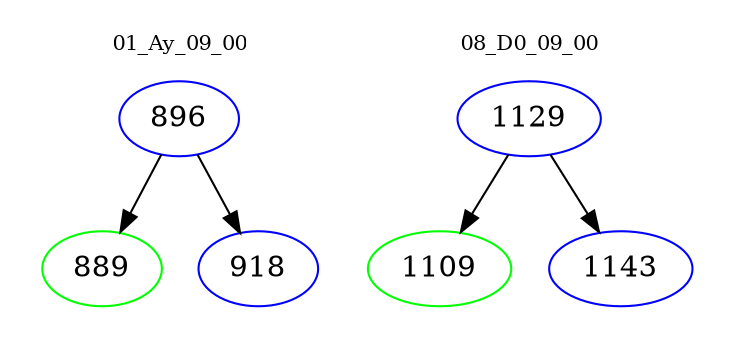 digraph{
subgraph cluster_0 {
color = white
label = "01_Ay_09_00";
fontsize=10;
T0_896 [label="896", color="blue"]
T0_896 -> T0_889 [color="black"]
T0_889 [label="889", color="green"]
T0_896 -> T0_918 [color="black"]
T0_918 [label="918", color="blue"]
}
subgraph cluster_1 {
color = white
label = "08_D0_09_00";
fontsize=10;
T1_1129 [label="1129", color="blue"]
T1_1129 -> T1_1109 [color="black"]
T1_1109 [label="1109", color="green"]
T1_1129 -> T1_1143 [color="black"]
T1_1143 [label="1143", color="blue"]
}
}
